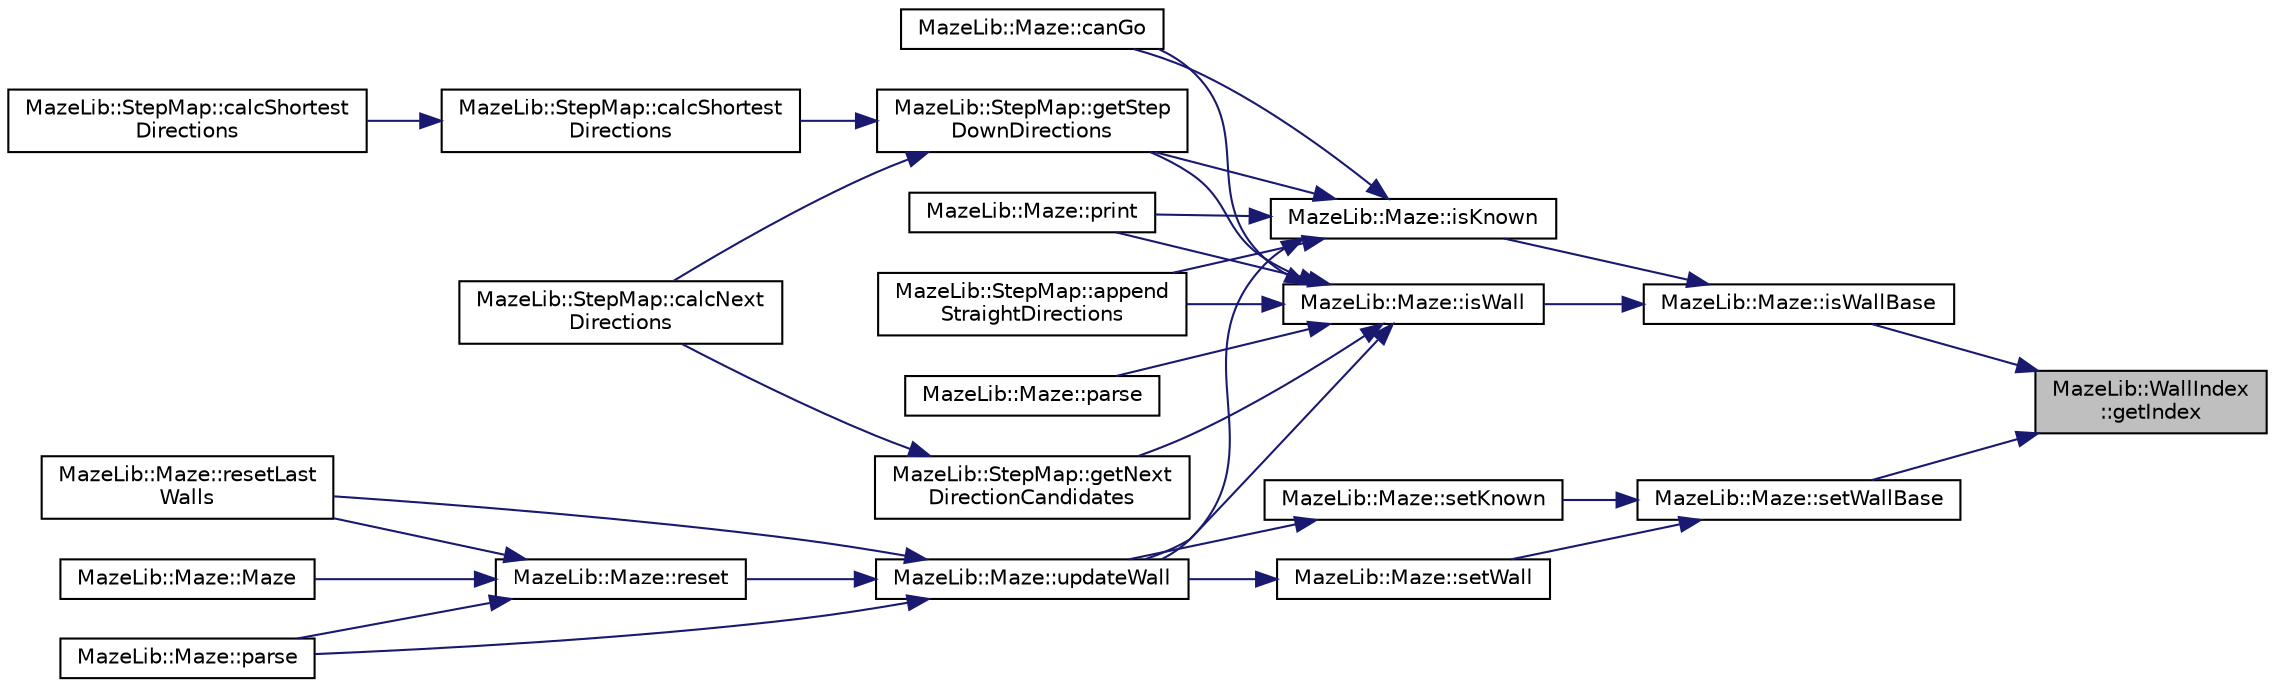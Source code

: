 digraph "MazeLib::WallIndex::getIndex"
{
 // LATEX_PDF_SIZE
  edge [fontname="Helvetica",fontsize="10",labelfontname="Helvetica",labelfontsize="10"];
  node [fontname="Helvetica",fontsize="10",shape=record];
  rankdir="RL";
  Node1 [label="MazeLib::WallIndex\l::getIndex",height=0.2,width=0.4,color="black", fillcolor="grey75", style="filled", fontcolor="black",tooltip="迷路内の壁を一意な通し番号として表現したIDを返す。 迷路外の壁の場合未定義動作となる。"];
  Node1 -> Node2 [dir="back",color="midnightblue",fontsize="10",style="solid",fontname="Helvetica"];
  Node2 [label="MazeLib::Maze::isWallBase",height=0.2,width=0.4,color="black", fillcolor="white", style="filled",URL="$d8/d25/classMazeLib_1_1Maze.html#a221de846e39eb32863a2b24ab9543560",tooltip="壁の確認のベース関数。迷路外を参照すると壁ありと返す。"];
  Node2 -> Node3 [dir="back",color="midnightblue",fontsize="10",style="solid",fontname="Helvetica"];
  Node3 [label="MazeLib::Maze::isKnown",height=0.2,width=0.4,color="black", fillcolor="white", style="filled",URL="$d8/d25/classMazeLib_1_1Maze.html#a239d960e2d48de73ffcdd48b046cc208",tooltip="壁が探索済みかを返す"];
  Node3 -> Node4 [dir="back",color="midnightblue",fontsize="10",style="solid",fontname="Helvetica"];
  Node4 [label="MazeLib::StepMap::append\lStraightDirections",height=0.2,width=0.4,color="black", fillcolor="white", style="filled",URL="$d9/da9/classMazeLib_1_1StepMap.html#a8f31c46ec39b2b24b765541f159670cf",tooltip="ゴール区画内を行けるところまで直進させる方向列を追加する関数"];
  Node3 -> Node5 [dir="back",color="midnightblue",fontsize="10",style="solid",fontname="Helvetica"];
  Node5 [label="MazeLib::Maze::canGo",height=0.2,width=0.4,color="black", fillcolor="white", style="filled",URL="$d8/d25/classMazeLib_1_1Maze.html#a4ceeb1ffbfc2793d0fac3efe0bec404f",tooltip="通過可能かどうかを返す"];
  Node3 -> Node6 [dir="back",color="midnightblue",fontsize="10",style="solid",fontname="Helvetica"];
  Node6 [label="MazeLib::StepMap::getStep\lDownDirections",height=0.2,width=0.4,color="black", fillcolor="white", style="filled",URL="$d9/da9/classMazeLib_1_1StepMap.html#af11d7b324e1cd98760f6a5fc3efa7a2a",tooltip="ステップマップにより次に行くべき方向列を生成する"];
  Node6 -> Node7 [dir="back",color="midnightblue",fontsize="10",style="solid",fontname="Helvetica"];
  Node7 [label="MazeLib::StepMap::calcNext\lDirections",height=0.2,width=0.4,color="black", fillcolor="white", style="filled",URL="$d9/da9/classMazeLib_1_1StepMap.html#adacb549c46e7464ddc9a69add9e16443",tooltip="ステップマップから次に行くべき方向を計算する関数"];
  Node6 -> Node8 [dir="back",color="midnightblue",fontsize="10",style="solid",fontname="Helvetica"];
  Node8 [label="MazeLib::StepMap::calcShortest\lDirections",height=0.2,width=0.4,color="black", fillcolor="white", style="filled",URL="$d9/da9/classMazeLib_1_1StepMap.html#a97a7b2d52b74a8fe1f2253fcc1398614",tooltip="与えられた区画間の最短経路を導出する関数"];
  Node8 -> Node9 [dir="back",color="midnightblue",fontsize="10",style="solid",fontname="Helvetica"];
  Node9 [label="MazeLib::StepMap::calcShortest\lDirections",height=0.2,width=0.4,color="black", fillcolor="white", style="filled",URL="$d9/da9/classMazeLib_1_1StepMap.html#a2a8c7e032f24e587b4736cfc6122cb03",tooltip="スタートからゴールまでの最短経路を導出する関数"];
  Node3 -> Node10 [dir="back",color="midnightblue",fontsize="10",style="solid",fontname="Helvetica"];
  Node10 [label="MazeLib::Maze::print",height=0.2,width=0.4,color="black", fillcolor="white", style="filled",URL="$d8/d25/classMazeLib_1_1Maze.html#abe3a8ddb09cef4adf591bbe4cc8f9b76",tooltip="迷路の表示"];
  Node3 -> Node11 [dir="back",color="midnightblue",fontsize="10",style="solid",fontname="Helvetica"];
  Node11 [label="MazeLib::Maze::updateWall",height=0.2,width=0.4,color="black", fillcolor="white", style="filled",URL="$d8/d25/classMazeLib_1_1Maze.html#a6a43815bde60f520ecd1f7471d3951ba",tooltip="既知の壁情報と照らしあわせながら、壁を更新する関数"];
  Node11 -> Node12 [dir="back",color="midnightblue",fontsize="10",style="solid",fontname="Helvetica"];
  Node12 [label="MazeLib::Maze::parse",height=0.2,width=0.4,color="black", fillcolor="white", style="filled",URL="$d8/d25/classMazeLib_1_1Maze.html#aeaf471afcf3c3562c815707aa1b04952",tooltip="特定の迷路の文字列(*.maze ファイル)から壁をパースする"];
  Node11 -> Node13 [dir="back",color="midnightblue",fontsize="10",style="solid",fontname="Helvetica"];
  Node13 [label="MazeLib::Maze::reset",height=0.2,width=0.4,color="black", fillcolor="white", style="filled",URL="$d8/d25/classMazeLib_1_1Maze.html#ae550859cb46898c9cf4a74c254488e46",tooltip="迷路の初期化。壁を削除し、スタート区画を既知に"];
  Node13 -> Node14 [dir="back",color="midnightblue",fontsize="10",style="solid",fontname="Helvetica"];
  Node14 [label="MazeLib::Maze::Maze",height=0.2,width=0.4,color="black", fillcolor="white", style="filled",URL="$d8/d25/classMazeLib_1_1Maze.html#a8e313813114d6c26174fb04ca29007fe",tooltip="デフォルトコンストラクタ"];
  Node13 -> Node12 [dir="back",color="midnightblue",fontsize="10",style="solid",fontname="Helvetica"];
  Node13 -> Node15 [dir="back",color="midnightblue",fontsize="10",style="solid",fontname="Helvetica"];
  Node15 [label="MazeLib::Maze::resetLast\lWalls",height=0.2,width=0.4,color="black", fillcolor="white", style="filled",URL="$d8/d25/classMazeLib_1_1Maze.html#adaa479806ff5509cb9374bc062681db4",tooltip="直前に更新した壁を見探索状態にリセットする"];
  Node11 -> Node15 [dir="back",color="midnightblue",fontsize="10",style="solid",fontname="Helvetica"];
  Node2 -> Node16 [dir="back",color="midnightblue",fontsize="10",style="solid",fontname="Helvetica"];
  Node16 [label="MazeLib::Maze::isWall",height=0.2,width=0.4,color="black", fillcolor="white", style="filled",URL="$d8/d25/classMazeLib_1_1Maze.html#aefe7c86cad9db92885a6f6eda52b04d0",tooltip="壁の有無を返す"];
  Node16 -> Node4 [dir="back",color="midnightblue",fontsize="10",style="solid",fontname="Helvetica"];
  Node16 -> Node5 [dir="back",color="midnightblue",fontsize="10",style="solid",fontname="Helvetica"];
  Node16 -> Node17 [dir="back",color="midnightblue",fontsize="10",style="solid",fontname="Helvetica"];
  Node17 [label="MazeLib::StepMap::getNext\lDirectionCandidates",height=0.2,width=0.4,color="black", fillcolor="white", style="filled",URL="$d9/da9/classMazeLib_1_1StepMap.html#ac277a78faec8d3d924dabcaa7a7b69ed",tooltip="引数区画の周囲の未知壁の確認優先順位を生成する関数"];
  Node17 -> Node7 [dir="back",color="midnightblue",fontsize="10",style="solid",fontname="Helvetica"];
  Node16 -> Node6 [dir="back",color="midnightblue",fontsize="10",style="solid",fontname="Helvetica"];
  Node16 -> Node18 [dir="back",color="midnightblue",fontsize="10",style="solid",fontname="Helvetica"];
  Node18 [label="MazeLib::Maze::parse",height=0.2,width=0.4,color="black", fillcolor="white", style="filled",URL="$d8/d25/classMazeLib_1_1Maze.html#afcbb0b30f3bcec5868b7630ff7aabb8b",tooltip="配列から迷路を読み込むパーサ"];
  Node16 -> Node10 [dir="back",color="midnightblue",fontsize="10",style="solid",fontname="Helvetica"];
  Node16 -> Node11 [dir="back",color="midnightblue",fontsize="10",style="solid",fontname="Helvetica"];
  Node1 -> Node19 [dir="back",color="midnightblue",fontsize="10",style="solid",fontname="Helvetica"];
  Node19 [label="MazeLib::Maze::setWallBase",height=0.2,width=0.4,color="black", fillcolor="white", style="filled",URL="$d8/d25/classMazeLib_1_1Maze.html#a9e513a20755fe6f62a1fd2aabd080ecd",tooltip="壁の更新のベース関数。迷路外を参照すると無視される。"];
  Node19 -> Node20 [dir="back",color="midnightblue",fontsize="10",style="solid",fontname="Helvetica"];
  Node20 [label="MazeLib::Maze::setKnown",height=0.2,width=0.4,color="black", fillcolor="white", style="filled",URL="$d8/d25/classMazeLib_1_1Maze.html#abf856e087422284ca0008d616dc3aa58",tooltip="壁の既知を更新する"];
  Node20 -> Node11 [dir="back",color="midnightblue",fontsize="10",style="solid",fontname="Helvetica"];
  Node19 -> Node21 [dir="back",color="midnightblue",fontsize="10",style="solid",fontname="Helvetica"];
  Node21 [label="MazeLib::Maze::setWall",height=0.2,width=0.4,color="black", fillcolor="white", style="filled",URL="$d8/d25/classMazeLib_1_1Maze.html#ac4e0bed3b12d8ecc0ae3f987cc999019",tooltip="壁を更新をする"];
  Node21 -> Node11 [dir="back",color="midnightblue",fontsize="10",style="solid",fontname="Helvetica"];
}
